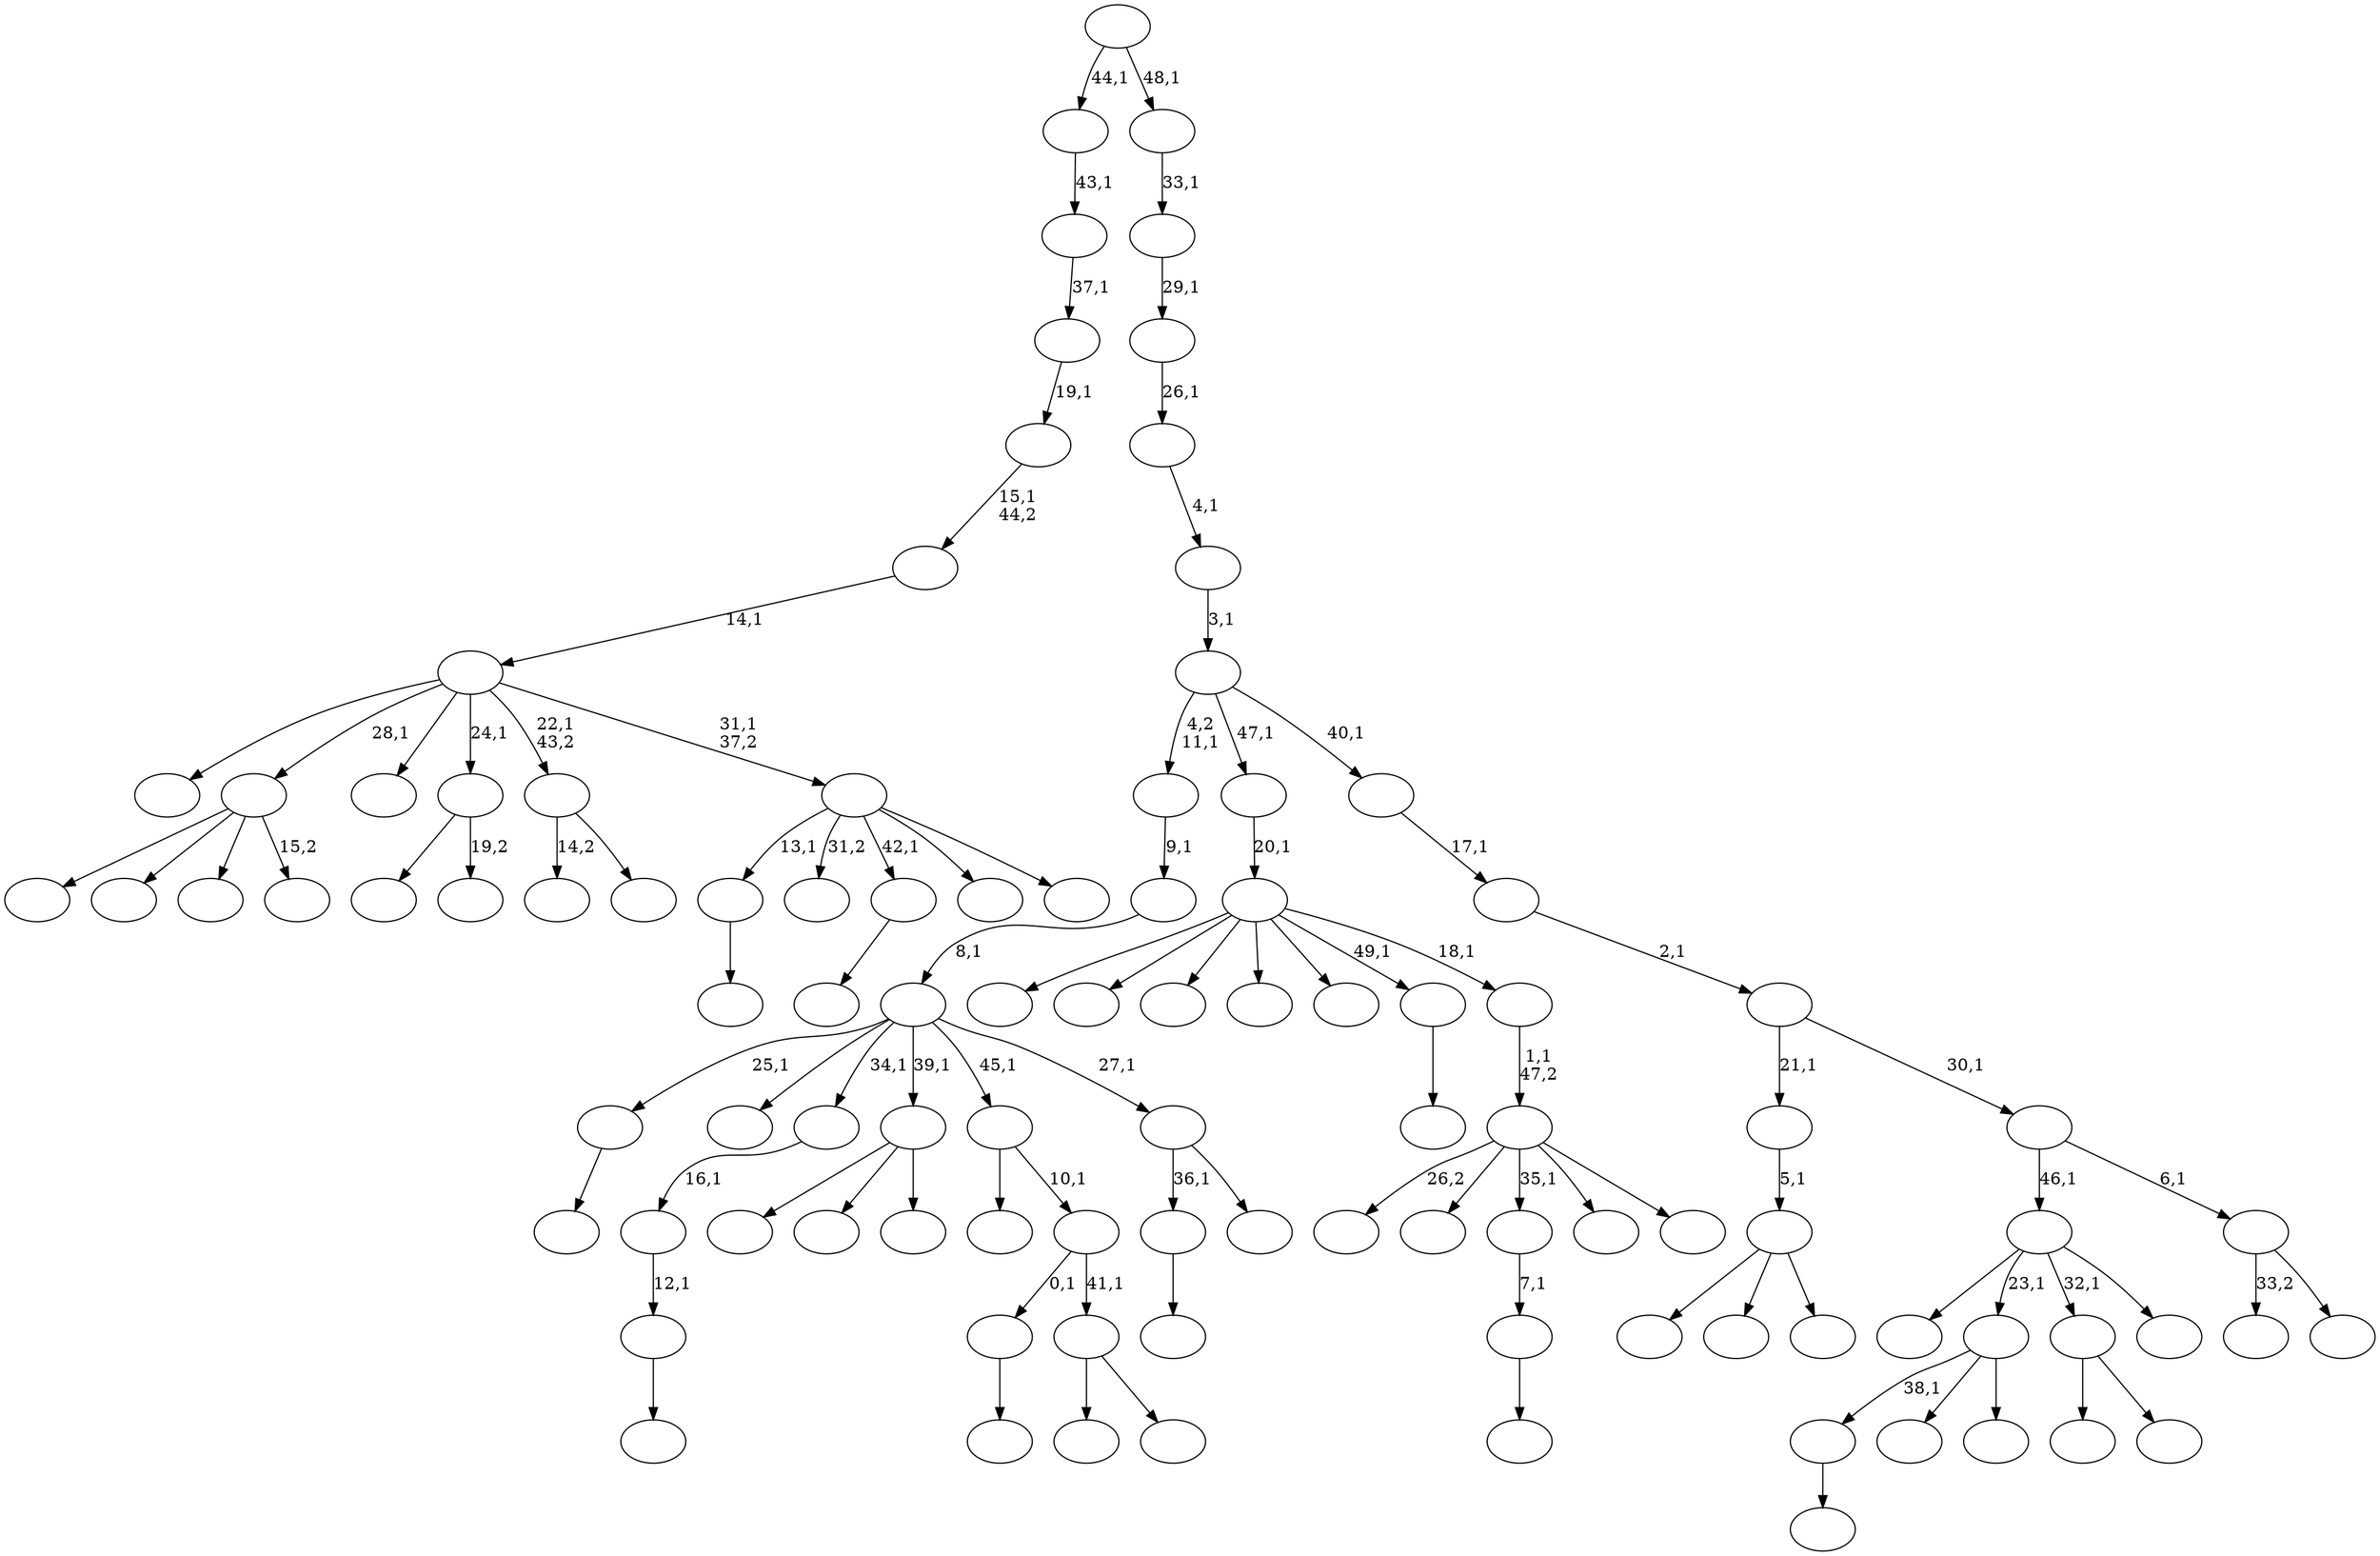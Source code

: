 digraph T {
	100 [label=""]
	99 [label=""]
	98 [label=""]
	97 [label=""]
	96 [label=""]
	95 [label=""]
	94 [label=""]
	93 [label=""]
	92 [label=""]
	91 [label=""]
	90 [label=""]
	89 [label=""]
	88 [label=""]
	87 [label=""]
	86 [label=""]
	85 [label=""]
	84 [label=""]
	83 [label=""]
	82 [label=""]
	81 [label=""]
	80 [label=""]
	79 [label=""]
	78 [label=""]
	77 [label=""]
	76 [label=""]
	75 [label=""]
	74 [label=""]
	73 [label=""]
	72 [label=""]
	71 [label=""]
	70 [label=""]
	69 [label=""]
	68 [label=""]
	67 [label=""]
	66 [label=""]
	65 [label=""]
	64 [label=""]
	63 [label=""]
	62 [label=""]
	61 [label=""]
	60 [label=""]
	59 [label=""]
	58 [label=""]
	57 [label=""]
	56 [label=""]
	55 [label=""]
	54 [label=""]
	53 [label=""]
	52 [label=""]
	51 [label=""]
	50 [label=""]
	49 [label=""]
	48 [label=""]
	47 [label=""]
	46 [label=""]
	45 [label=""]
	44 [label=""]
	43 [label=""]
	42 [label=""]
	41 [label=""]
	40 [label=""]
	39 [label=""]
	38 [label=""]
	37 [label=""]
	36 [label=""]
	35 [label=""]
	34 [label=""]
	33 [label=""]
	32 [label=""]
	31 [label=""]
	30 [label=""]
	29 [label=""]
	28 [label=""]
	27 [label=""]
	26 [label=""]
	25 [label=""]
	24 [label=""]
	23 [label=""]
	22 [label=""]
	21 [label=""]
	20 [label=""]
	19 [label=""]
	18 [label=""]
	17 [label=""]
	16 [label=""]
	15 [label=""]
	14 [label=""]
	13 [label=""]
	12 [label=""]
	11 [label=""]
	10 [label=""]
	9 [label=""]
	8 [label=""]
	7 [label=""]
	6 [label=""]
	5 [label=""]
	4 [label=""]
	3 [label=""]
	2 [label=""]
	1 [label=""]
	0 [label=""]
	97 -> 98 [label=""]
	94 -> 95 [label=""]
	92 -> 93 [label=""]
	87 -> 88 [label=""]
	85 -> 86 [label=""]
	79 -> 80 [label=""]
	70 -> 71 [label=""]
	69 -> 70 [label="7,1"]
	65 -> 89 [label=""]
	65 -> 68 [label=""]
	65 -> 66 [label=""]
	64 -> 65 [label="5,1"]
	62 -> 84 [label=""]
	62 -> 76 [label=""]
	62 -> 67 [label=""]
	62 -> 63 [label="15,2"]
	56 -> 57 [label=""]
	55 -> 56 [label="12,1"]
	54 -> 55 [label="16,1"]
	52 -> 85 [label="38,1"]
	52 -> 83 [label=""]
	52 -> 53 [label=""]
	49 -> 73 [label=""]
	49 -> 58 [label=""]
	49 -> 50 [label=""]
	45 -> 51 [label=""]
	45 -> 46 [label=""]
	43 -> 59 [label=""]
	43 -> 44 [label=""]
	42 -> 97 [label="0,1"]
	42 -> 43 [label="41,1"]
	41 -> 100 [label=""]
	41 -> 42 [label="10,1"]
	39 -> 40 [label=""]
	36 -> 38 [label=""]
	36 -> 37 [label="19,2"]
	33 -> 96 [label="14,2"]
	33 -> 34 [label=""]
	31 -> 78 [label=""]
	31 -> 52 [label="23,1"]
	31 -> 45 [label="32,1"]
	31 -> 32 [label=""]
	29 -> 92 [label="36,1"]
	29 -> 30 [label=""]
	28 -> 87 [label="25,1"]
	28 -> 74 [label=""]
	28 -> 54 [label="34,1"]
	28 -> 49 [label="39,1"]
	28 -> 41 [label="45,1"]
	28 -> 29 [label="27,1"]
	27 -> 28 [label="8,1"]
	26 -> 27 [label="9,1"]
	24 -> 91 [label="26,2"]
	24 -> 90 [label=""]
	24 -> 69 [label="35,1"]
	24 -> 61 [label=""]
	24 -> 25 [label=""]
	23 -> 24 [label="1,1\n47,2"]
	22 -> 99 [label=""]
	22 -> 81 [label=""]
	22 -> 77 [label=""]
	22 -> 48 [label=""]
	22 -> 47 [label=""]
	22 -> 39 [label="49,1"]
	22 -> 23 [label="18,1"]
	21 -> 22 [label="20,1"]
	19 -> 94 [label="13,1"]
	19 -> 82 [label="31,2"]
	19 -> 79 [label="42,1"]
	19 -> 35 [label=""]
	19 -> 20 [label=""]
	18 -> 72 [label=""]
	18 -> 62 [label="28,1"]
	18 -> 60 [label=""]
	18 -> 36 [label="24,1"]
	18 -> 33 [label="22,1\n43,2"]
	18 -> 19 [label="31,1\n37,2"]
	17 -> 18 [label="14,1"]
	16 -> 17 [label="15,1\n44,2"]
	15 -> 16 [label="19,1"]
	14 -> 15 [label="37,1"]
	13 -> 14 [label="43,1"]
	11 -> 75 [label="33,2"]
	11 -> 12 [label=""]
	10 -> 31 [label="46,1"]
	10 -> 11 [label="6,1"]
	9 -> 64 [label="21,1"]
	9 -> 10 [label="30,1"]
	8 -> 9 [label="2,1"]
	7 -> 8 [label="17,1"]
	6 -> 26 [label="4,2\n11,1"]
	6 -> 21 [label="47,1"]
	6 -> 7 [label="40,1"]
	5 -> 6 [label="3,1"]
	4 -> 5 [label="4,1"]
	3 -> 4 [label="26,1"]
	2 -> 3 [label="29,1"]
	1 -> 2 [label="33,1"]
	0 -> 13 [label="44,1"]
	0 -> 1 [label="48,1"]
}
